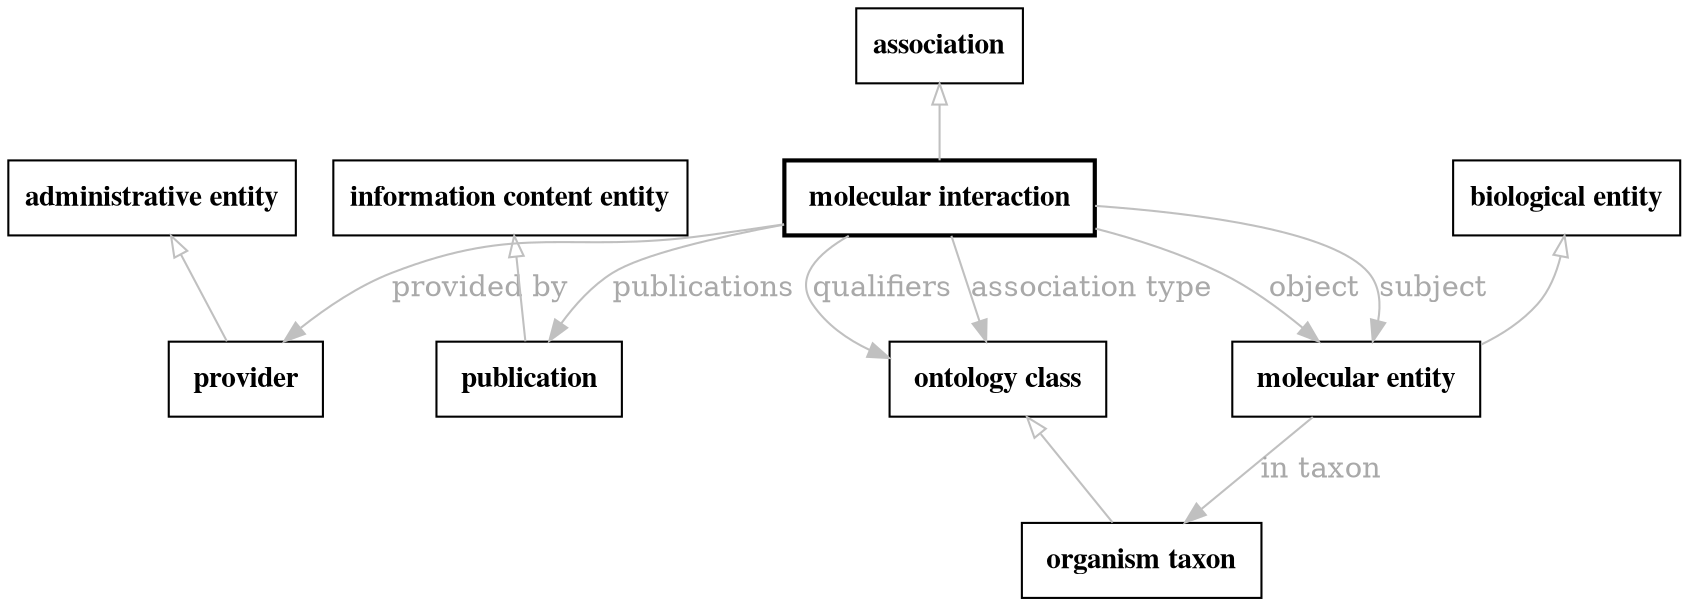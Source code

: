 // biolink model
digraph {
	graph [fontsize=32 penwidth=5]
	node [color=black fontname="times bold" shape=rectangle]
	edge [color=gray fontcolor=darkgray]
	"molecular interaction" [label=" molecular interaction " style=bold]
	association -> "molecular interaction" [label="" arrowtail=onormal dir=back]
	"molecular interaction" -> provider [label="provided by"]
	provider [label=" provider " style=solid]
	"administrative entity" -> provider [label="" arrowtail=onormal dir=back]
	"molecular interaction" -> publication [label=publications]
	publication [label=" publication " style=solid]
	"information content entity" -> publication [label="" arrowtail=onormal dir=back]
	"molecular interaction" -> "ontology class" [label=qualifiers]
	"ontology class" [label=" ontology class " style=solid]
	"molecular interaction" -> "molecular entity" [label=object]
	"molecular entity" [label=" molecular entity " style=solid]
	"biological entity" -> "molecular entity" [label="" arrowtail=onormal dir=back]
	"molecular entity" -> "organism taxon" [label="in taxon"]
	"organism taxon" [label=" organism taxon " style=solid]
	"ontology class" -> "organism taxon" [label="" arrowtail=onormal dir=back]
	"molecular interaction" -> "molecular entity" [label=subject]
	"molecular interaction" -> "ontology class" [label="association type"]
}
